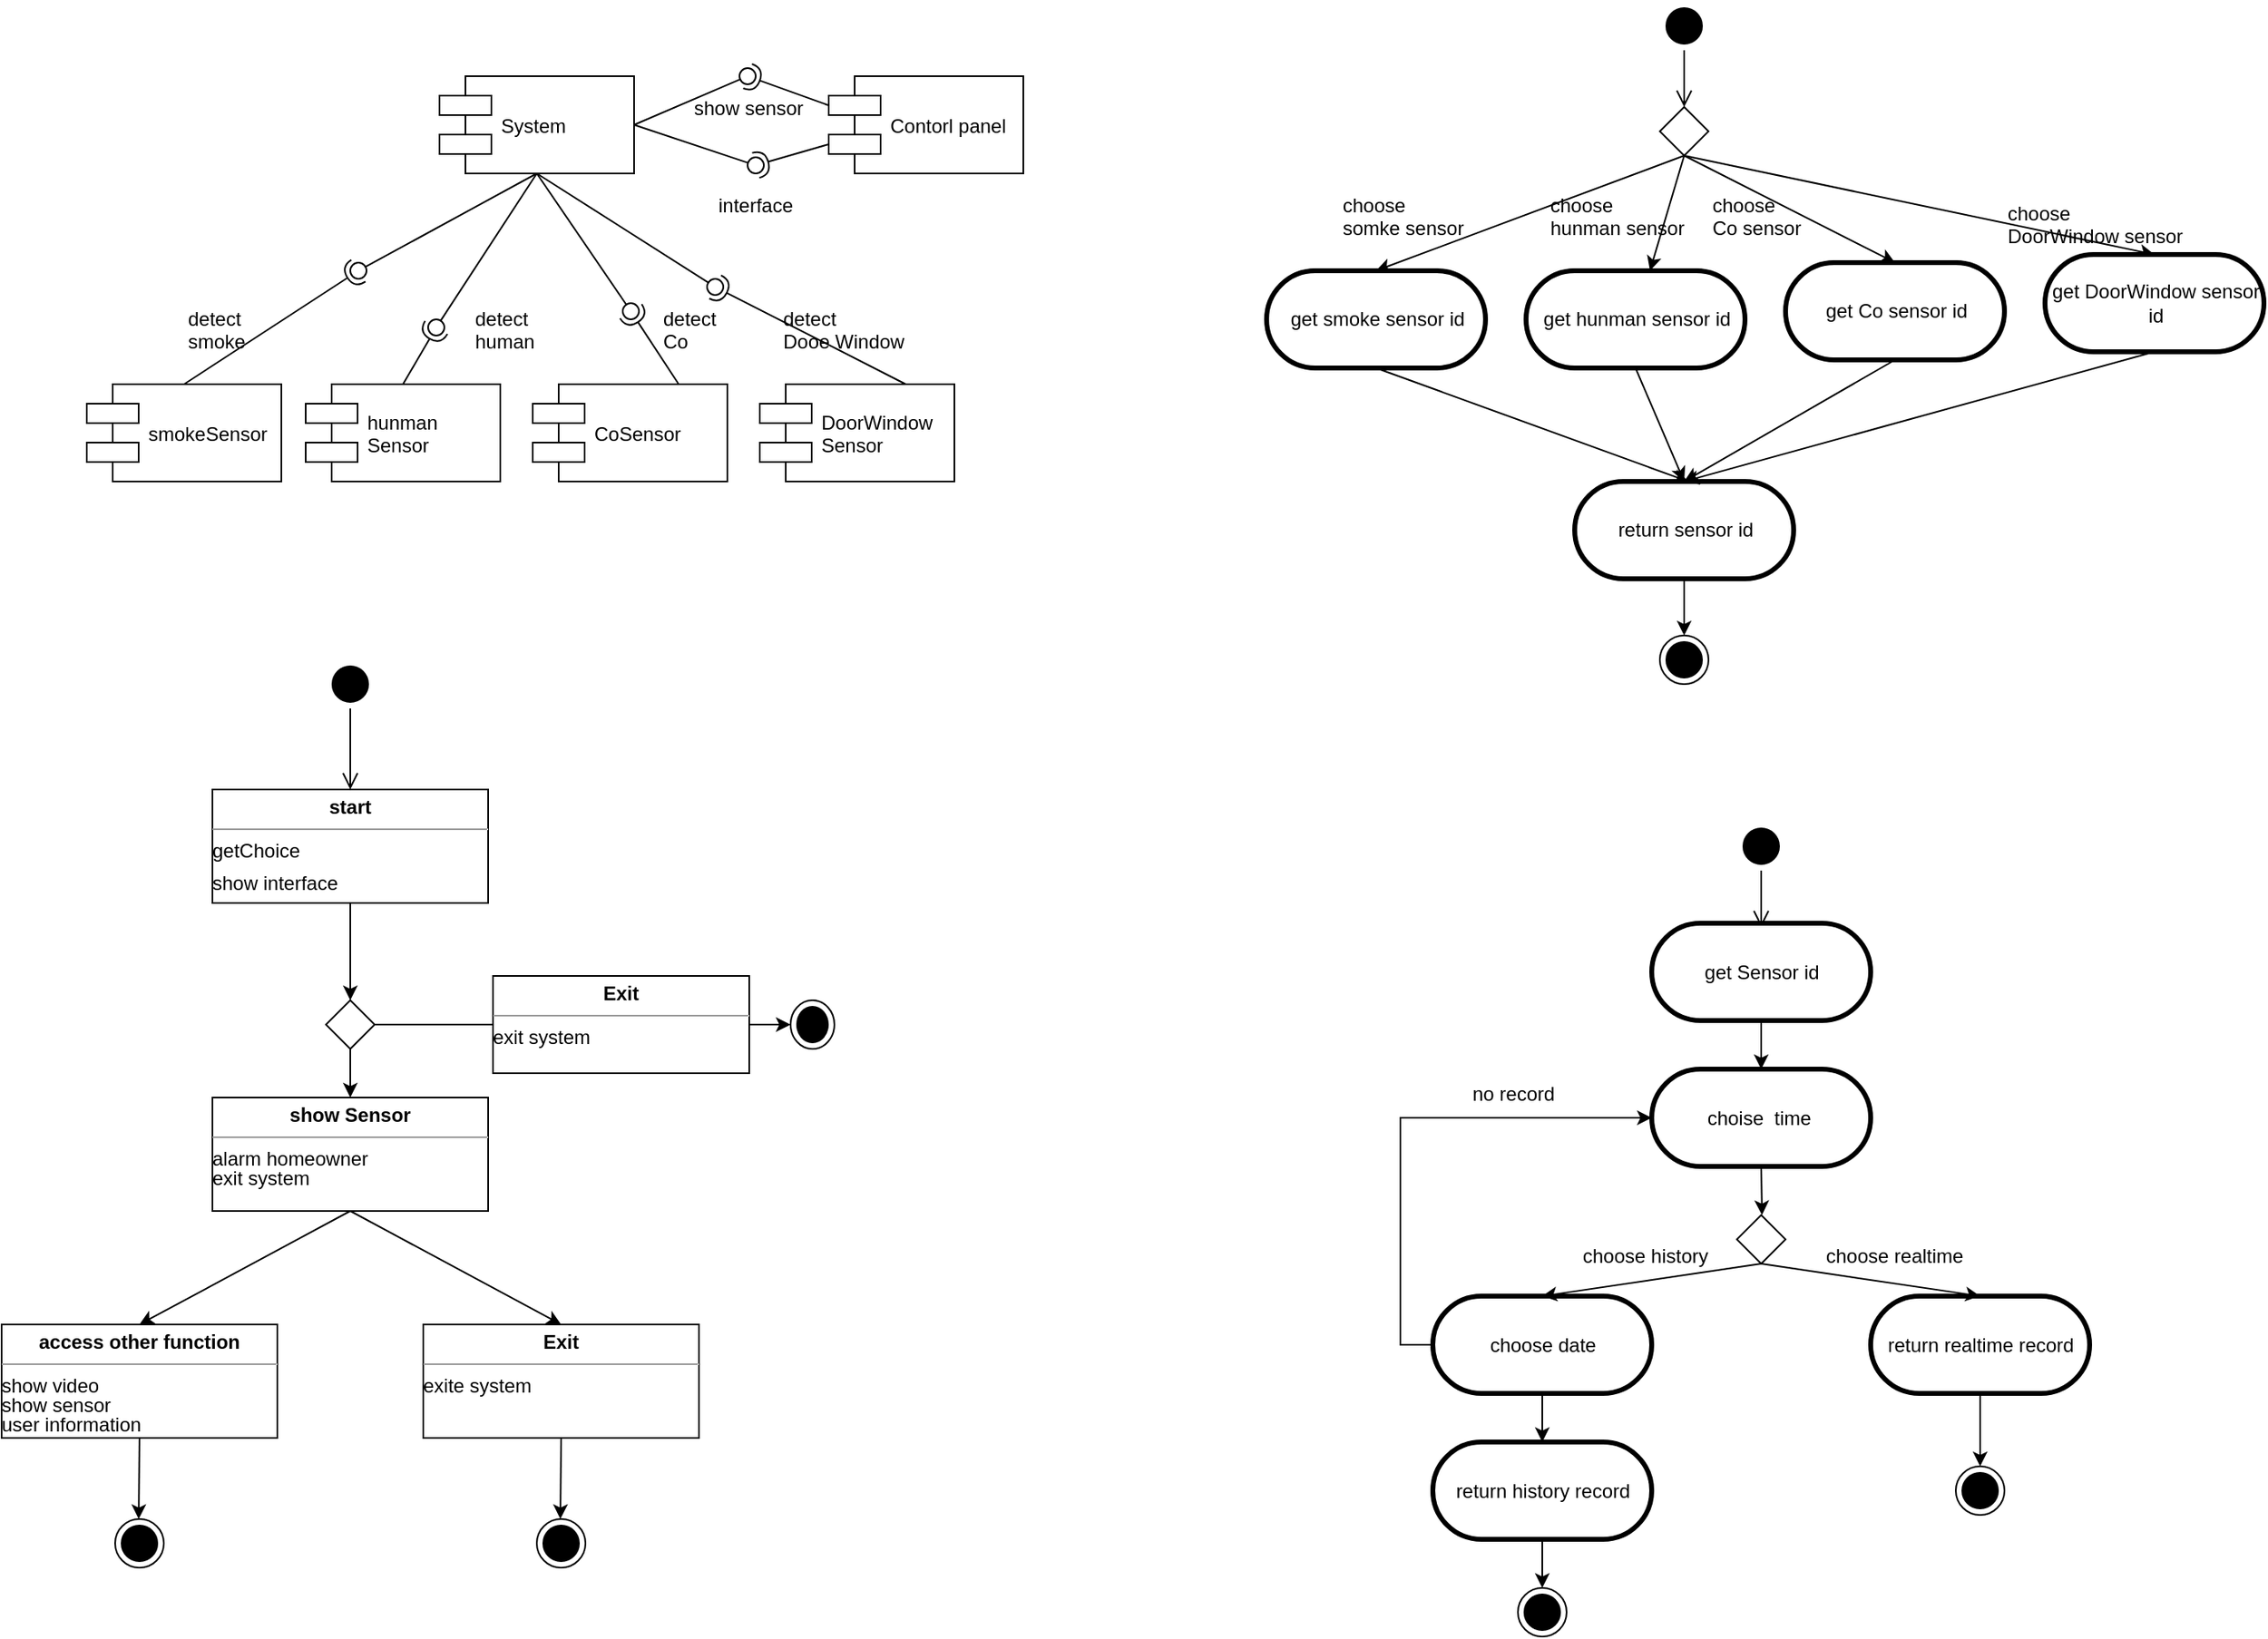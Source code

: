 <mxfile version="12.2.2" type="device" pages="1"><diagram id="NU9MHSU2YvGPrvCOgpOS" name="第 1 页"><mxGraphModel dx="1472" dy="1110" grid="1" gridSize="10" guides="1" tooltips="1" connect="1" arrows="1" fold="1" page="1" pageScale="1" pageWidth="1920" pageHeight="1200" math="0" shadow="0"><root><mxCell id="0"/><mxCell id="1" parent="0"/><mxCell id="4DEtEBOKNxuaFxCHS_dj-1" value="System " style="shape=component;align=left;spacingLeft=36;" vertex="1" parent="1"><mxGeometry x="300" y="120" width="120" height="60" as="geometry"/></mxCell><mxCell id="4DEtEBOKNxuaFxCHS_dj-2" value="Contorl panel" style="shape=component;align=left;spacingLeft=36;" vertex="1" parent="1"><mxGeometry x="540" y="120" width="120" height="60" as="geometry"/></mxCell><mxCell id="4DEtEBOKNxuaFxCHS_dj-5" value="" style="rounded=0;orthogonalLoop=1;jettySize=auto;html=1;endArrow=none;endFill=0;exitX=1;exitY=0.5;exitDx=0;exitDy=0;" edge="1" parent="1" source="4DEtEBOKNxuaFxCHS_dj-1" target="4DEtEBOKNxuaFxCHS_dj-7"><mxGeometry relative="1" as="geometry"><mxPoint x="470" y="120" as="sourcePoint"/></mxGeometry></mxCell><mxCell id="4DEtEBOKNxuaFxCHS_dj-6" value="" style="rounded=0;orthogonalLoop=1;jettySize=auto;html=1;endArrow=halfCircle;endFill=0;entryX=0.5;entryY=0.5;entryDx=0;entryDy=0;endSize=6;strokeWidth=1;exitX=0;exitY=0.3;exitDx=0;exitDy=0;" edge="1" parent="1" source="4DEtEBOKNxuaFxCHS_dj-2" target="4DEtEBOKNxuaFxCHS_dj-7"><mxGeometry relative="1" as="geometry"><mxPoint x="510" y="120" as="sourcePoint"/></mxGeometry></mxCell><mxCell id="4DEtEBOKNxuaFxCHS_dj-7" value="" style="ellipse;whiteSpace=wrap;html=1;fontFamily=Helvetica;fontSize=12;fontColor=#000000;align=center;strokeColor=#000000;fillColor=#ffffff;points=[];aspect=fixed;resizable=0;" vertex="1" parent="1"><mxGeometry x="485" y="115" width="10" height="10" as="geometry"/></mxCell><mxCell id="4DEtEBOKNxuaFxCHS_dj-8" value="show sensor&lt;br&gt;" style="text;html=1;resizable=0;points=[];autosize=1;align=left;verticalAlign=top;spacingTop=-4;" vertex="1" parent="1"><mxGeometry x="455" y="130" width="80" height="20" as="geometry"/></mxCell><mxCell id="4DEtEBOKNxuaFxCHS_dj-9" value="" style="rounded=0;orthogonalLoop=1;jettySize=auto;html=1;endArrow=none;endFill=0;exitX=1;exitY=0.5;exitDx=0;exitDy=0;" edge="1" parent="1" source="4DEtEBOKNxuaFxCHS_dj-1" target="4DEtEBOKNxuaFxCHS_dj-11"><mxGeometry relative="1" as="geometry"><mxPoint x="475" y="175" as="sourcePoint"/></mxGeometry></mxCell><mxCell id="4DEtEBOKNxuaFxCHS_dj-10" value="" style="rounded=0;orthogonalLoop=1;jettySize=auto;html=1;endArrow=halfCircle;endFill=0;entryX=0.5;entryY=0.5;entryDx=0;entryDy=0;endSize=6;strokeWidth=1;exitX=0;exitY=0.7;exitDx=0;exitDy=0;" edge="1" parent="1" source="4DEtEBOKNxuaFxCHS_dj-2" target="4DEtEBOKNxuaFxCHS_dj-11"><mxGeometry relative="1" as="geometry"><mxPoint x="515" y="175" as="sourcePoint"/></mxGeometry></mxCell><mxCell id="4DEtEBOKNxuaFxCHS_dj-11" value="" style="ellipse;whiteSpace=wrap;html=1;fontFamily=Helvetica;fontSize=12;fontColor=#000000;align=center;strokeColor=#000000;fillColor=#ffffff;points=[];aspect=fixed;resizable=0;" vertex="1" parent="1"><mxGeometry x="490" y="170" width="10" height="10" as="geometry"/></mxCell><mxCell id="4DEtEBOKNxuaFxCHS_dj-12" value="interface&amp;nbsp;" style="text;html=1;resizable=0;points=[];autosize=1;align=left;verticalAlign=top;spacingTop=-4;" vertex="1" parent="1"><mxGeometry x="470" y="190" width="60" height="20" as="geometry"/></mxCell><mxCell id="4DEtEBOKNxuaFxCHS_dj-13" value="" style="rounded=0;orthogonalLoop=1;jettySize=auto;html=1;endArrow=none;endFill=0;exitX=0.5;exitY=1;exitDx=0;exitDy=0;" edge="1" parent="1" source="4DEtEBOKNxuaFxCHS_dj-1" target="4DEtEBOKNxuaFxCHS_dj-15"><mxGeometry relative="1" as="geometry"><mxPoint x="450" y="250" as="sourcePoint"/></mxGeometry></mxCell><mxCell id="4DEtEBOKNxuaFxCHS_dj-14" value="" style="rounded=0;orthogonalLoop=1;jettySize=auto;html=1;endArrow=halfCircle;endFill=0;entryX=0.5;entryY=0.5;entryDx=0;entryDy=0;endSize=6;strokeWidth=1;exitX=0.75;exitY=0;exitDx=0;exitDy=0;" edge="1" parent="1" source="4DEtEBOKNxuaFxCHS_dj-21" target="4DEtEBOKNxuaFxCHS_dj-15"><mxGeometry relative="1" as="geometry"><mxPoint x="470" y="290" as="sourcePoint"/></mxGeometry></mxCell><mxCell id="4DEtEBOKNxuaFxCHS_dj-15" value="" style="ellipse;whiteSpace=wrap;html=1;fontFamily=Helvetica;fontSize=12;fontColor=#000000;align=center;strokeColor=#000000;fillColor=#ffffff;points=[];aspect=fixed;resizable=0;" vertex="1" parent="1"><mxGeometry x="465" y="245" width="10" height="10" as="geometry"/></mxCell><mxCell id="4DEtEBOKNxuaFxCHS_dj-16" value="" style="rounded=0;orthogonalLoop=1;jettySize=auto;html=1;endArrow=none;endFill=0;" edge="1" parent="1" target="4DEtEBOKNxuaFxCHS_dj-18"><mxGeometry relative="1" as="geometry"><mxPoint x="360" y="180" as="sourcePoint"/></mxGeometry></mxCell><mxCell id="4DEtEBOKNxuaFxCHS_dj-17" value="" style="rounded=0;orthogonalLoop=1;jettySize=auto;html=1;endArrow=halfCircle;endFill=0;entryX=0.5;entryY=0.5;entryDx=0;entryDy=0;endSize=6;strokeWidth=1;exitX=0.5;exitY=0;exitDx=0;exitDy=0;" edge="1" parent="1" source="4DEtEBOKNxuaFxCHS_dj-23" target="4DEtEBOKNxuaFxCHS_dj-18"><mxGeometry relative="1" as="geometry"><mxPoint x="250" y="290" as="sourcePoint"/></mxGeometry></mxCell><mxCell id="4DEtEBOKNxuaFxCHS_dj-18" value="" style="ellipse;whiteSpace=wrap;html=1;fontFamily=Helvetica;fontSize=12;fontColor=#000000;align=center;strokeColor=#000000;fillColor=#ffffff;points=[];aspect=fixed;resizable=0;" vertex="1" parent="1"><mxGeometry x="245" y="235" width="10" height="10" as="geometry"/></mxCell><mxCell id="4DEtEBOKNxuaFxCHS_dj-21" value="DoorWindow&#10;Sensor" style="shape=component;align=left;spacingLeft=36;" vertex="1" parent="1"><mxGeometry x="497.5" y="310" width="120" height="60" as="geometry"/></mxCell><mxCell id="4DEtEBOKNxuaFxCHS_dj-22" value="CoSensor" style="shape=component;align=left;spacingLeft=36;" vertex="1" parent="1"><mxGeometry x="357.5" y="310" width="120" height="60" as="geometry"/></mxCell><mxCell id="4DEtEBOKNxuaFxCHS_dj-23" value="smokeSensor" style="shape=component;align=left;spacingLeft=36;" vertex="1" parent="1"><mxGeometry x="82.5" y="310" width="120" height="60" as="geometry"/></mxCell><mxCell id="4DEtEBOKNxuaFxCHS_dj-24" value="hunman&#10;Sensor" style="shape=component;align=left;spacingLeft=36;" vertex="1" parent="1"><mxGeometry x="217.5" y="310" width="120" height="60" as="geometry"/></mxCell><mxCell id="4DEtEBOKNxuaFxCHS_dj-33" value="detect &lt;br&gt;smoke" style="text;html=1;resizable=0;points=[];autosize=1;align=left;verticalAlign=top;spacingTop=-4;" vertex="1" parent="1"><mxGeometry x="142.5" y="260" width="50" height="30" as="geometry"/></mxCell><mxCell id="4DEtEBOKNxuaFxCHS_dj-42" value="detect &lt;br&gt;Dooe Window&lt;span style=&quot;color: rgba(0 , 0 , 0 , 0) ; font-family: &amp;#34;helvetica&amp;#34; , &amp;#34;arial&amp;#34; , sans-serif ; font-size: 0px&quot;&gt;%3CmxGraphModel%3E%3Croot%3E%3CmxCell%20id%3D%220%22%2F%3E%3CmxCell%20id%3D%221%22%20parent%3D%220%22%2F%3E%3CmxCell%20id%3D%222%22%20value%3D%22detect%20%26lt%3Bbr%26gt%3BCO%22%20style%3D%22text%3Bhtml%3D1%3Bresizable%3D0%3Bpoints%3D%5B%5D%3Bautosize%3D1%3Balign%3Dleft%3BverticalAlign%3Dtop%3BspacingTop%3D-4%3B%22%20vertex%3D%221%22%20parent%3D%221%22%3E%3CmxGeometry%20x%3D%22385%22%20y%3D%22235%22%20width%3D%2250%22%20height%3D%2230%22%20as%3D%22geometry%22%2F%3E%3C%2FmxCell%3E%3C%2Froot%3E%3C%2FmxGraphModel%3E&lt;/span&gt;" style="text;html=1;resizable=0;points=[];autosize=1;align=left;verticalAlign=top;spacingTop=-4;" vertex="1" parent="1"><mxGeometry x="510" y="260" width="90" height="30" as="geometry"/></mxCell><mxCell id="4DEtEBOKNxuaFxCHS_dj-48" value="" style="rounded=0;orthogonalLoop=1;jettySize=auto;html=1;endArrow=none;endFill=0;" edge="1" target="4DEtEBOKNxuaFxCHS_dj-50" parent="1"><mxGeometry relative="1" as="geometry"><mxPoint x="360" y="180" as="sourcePoint"/></mxGeometry></mxCell><mxCell id="4DEtEBOKNxuaFxCHS_dj-49" value="" style="rounded=0;orthogonalLoop=1;jettySize=auto;html=1;endArrow=halfCircle;endFill=0;entryX=0.5;entryY=0.5;entryDx=0;entryDy=0;endSize=6;strokeWidth=1;exitX=0.75;exitY=0;exitDx=0;exitDy=0;" edge="1" target="4DEtEBOKNxuaFxCHS_dj-50" parent="1" source="4DEtEBOKNxuaFxCHS_dj-22"><mxGeometry relative="1" as="geometry"><mxPoint x="438" y="265" as="sourcePoint"/></mxGeometry></mxCell><mxCell id="4DEtEBOKNxuaFxCHS_dj-50" value="" style="ellipse;whiteSpace=wrap;html=1;fontFamily=Helvetica;fontSize=12;fontColor=#000000;align=center;strokeColor=#000000;fillColor=#ffffff;points=[];aspect=fixed;resizable=0;" vertex="1" parent="1"><mxGeometry x="413" y="260" width="10" height="10" as="geometry"/></mxCell><mxCell id="4DEtEBOKNxuaFxCHS_dj-51" value="detect &lt;br&gt;Co" style="text;html=1;resizable=0;points=[];autosize=1;align=left;verticalAlign=top;spacingTop=-4;" vertex="1" parent="1"><mxGeometry x="435.5" y="260" width="50" height="30" as="geometry"/></mxCell><mxCell id="4DEtEBOKNxuaFxCHS_dj-53" value="" style="rounded=0;orthogonalLoop=1;jettySize=auto;html=1;endArrow=none;endFill=0;" edge="1" target="4DEtEBOKNxuaFxCHS_dj-55" parent="1"><mxGeometry relative="1" as="geometry"><mxPoint x="360" y="180" as="sourcePoint"/></mxGeometry></mxCell><mxCell id="4DEtEBOKNxuaFxCHS_dj-54" value="" style="rounded=0;orthogonalLoop=1;jettySize=auto;html=1;endArrow=halfCircle;endFill=0;entryX=0.5;entryY=0.5;entryDx=0;entryDy=0;endSize=6;strokeWidth=1;exitX=0.5;exitY=0;exitDx=0;exitDy=0;" edge="1" target="4DEtEBOKNxuaFxCHS_dj-55" parent="1" source="4DEtEBOKNxuaFxCHS_dj-24"><mxGeometry relative="1" as="geometry"><mxPoint x="318" y="275" as="sourcePoint"/></mxGeometry></mxCell><mxCell id="4DEtEBOKNxuaFxCHS_dj-55" value="" style="ellipse;whiteSpace=wrap;html=1;fontFamily=Helvetica;fontSize=12;fontColor=#000000;align=center;strokeColor=#000000;fillColor=#ffffff;points=[];aspect=fixed;resizable=0;" vertex="1" parent="1"><mxGeometry x="293" y="270" width="10" height="10" as="geometry"/></mxCell><mxCell id="4DEtEBOKNxuaFxCHS_dj-56" value="detect&lt;br&gt;human&lt;br&gt;" style="text;html=1;resizable=0;points=[];autosize=1;align=left;verticalAlign=top;spacingTop=-4;" vertex="1" parent="1"><mxGeometry x="320" y="260" width="50" height="30" as="geometry"/></mxCell><mxCell id="4DEtEBOKNxuaFxCHS_dj-57" value="" style="ellipse;html=1;shape=startState;fillColor=#000000;strokeColor=#000000;strokeWidth=1;" vertex="1" parent="1"><mxGeometry x="230" y="480" width="30" height="30" as="geometry"/></mxCell><mxCell id="4DEtEBOKNxuaFxCHS_dj-58" value="" style="html=1;verticalAlign=bottom;endArrow=open;endSize=8;strokeColor=#000000;entryX=0.5;entryY=0;entryDx=0;entryDy=0;strokeWidth=1;" edge="1" parent="1" source="4DEtEBOKNxuaFxCHS_dj-57" target="4DEtEBOKNxuaFxCHS_dj-60"><mxGeometry relative="1" as="geometry"><mxPoint x="240" y="560" as="targetPoint"/></mxGeometry></mxCell><mxCell id="4DEtEBOKNxuaFxCHS_dj-59" style="orthogonalLoop=1;jettySize=auto;html=1;exitX=0.5;exitY=1;exitDx=0;exitDy=0;entryX=0.5;entryY=0;entryDx=0;entryDy=0;entryPerimeter=0;strokeColor=#000000;strokeWidth=1;" edge="1" parent="1" source="4DEtEBOKNxuaFxCHS_dj-60" target="4DEtEBOKNxuaFxCHS_dj-63"><mxGeometry relative="1" as="geometry"/></mxCell><mxCell id="4DEtEBOKNxuaFxCHS_dj-60" value="&lt;p style=&quot;margin: 0px ; margin-top: 4px ; text-align: center&quot;&gt;&lt;b&gt;start&lt;/b&gt;&lt;/p&gt;&lt;hr size=&quot;1&quot;&gt;&lt;div style=&quot;height: 2px&quot;&gt;getChoice&lt;/div&gt;&lt;div style=&quot;height: 2px&quot;&gt;&lt;br&gt;&lt;/div&gt;&lt;div style=&quot;height: 2px&quot;&gt;&lt;br&gt;&lt;/div&gt;&lt;div style=&quot;height: 2px&quot;&gt;&lt;br&gt;&lt;/div&gt;&lt;div style=&quot;height: 2px&quot;&gt;&lt;br&gt;&lt;/div&gt;&lt;div style=&quot;height: 2px&quot;&gt;&lt;br&gt;&lt;/div&gt;&lt;div style=&quot;height: 2px&quot;&gt;&lt;br&gt;&lt;/div&gt;&lt;div style=&quot;height: 2px&quot;&gt;&lt;br&gt;&lt;/div&gt;&lt;div style=&quot;height: 2px&quot;&gt;&lt;br&gt;&lt;/div&gt;&lt;div style=&quot;height: 2px&quot;&gt;&lt;br&gt;&lt;/div&gt;&lt;div style=&quot;height: 2px&quot;&gt;show interface&lt;/div&gt;" style="verticalAlign=top;align=left;overflow=fill;fontSize=12;fontFamily=Helvetica;html=1;strokeColor=#000000;strokeWidth=1;" vertex="1" parent="1"><mxGeometry x="160" y="560" width="170" height="70" as="geometry"/></mxCell><mxCell id="4DEtEBOKNxuaFxCHS_dj-61" style="edgeStyle=none;orthogonalLoop=1;jettySize=auto;html=1;exitX=0.5;exitY=1;exitDx=0;exitDy=0;exitPerimeter=0;entryX=0.5;entryY=0;entryDx=0;entryDy=0;strokeColor=#000000;strokeWidth=1;" edge="1" parent="1" source="4DEtEBOKNxuaFxCHS_dj-63" target="4DEtEBOKNxuaFxCHS_dj-66"><mxGeometry relative="1" as="geometry"/></mxCell><mxCell id="4DEtEBOKNxuaFxCHS_dj-62" style="edgeStyle=none;orthogonalLoop=1;jettySize=auto;html=1;exitX=1;exitY=0.5;exitDx=0;exitDy=0;exitPerimeter=0;strokeColor=#000000;strokeWidth=1;" edge="1" parent="1" source="4DEtEBOKNxuaFxCHS_dj-63"><mxGeometry relative="1" as="geometry"><mxPoint x="400" y="705" as="targetPoint"/></mxGeometry></mxCell><mxCell id="4DEtEBOKNxuaFxCHS_dj-63" value="" style="strokeWidth=1;html=1;shape=mxgraph.flowchart.decision;whiteSpace=wrap;" vertex="1" parent="1"><mxGeometry x="230" y="690" width="30" height="30" as="geometry"/></mxCell><mxCell id="4DEtEBOKNxuaFxCHS_dj-64" style="rounded=0;orthogonalLoop=1;jettySize=auto;html=1;exitX=0.5;exitY=1;exitDx=0;exitDy=0;entryX=0.5;entryY=0;entryDx=0;entryDy=0;" edge="1" parent="1" source="4DEtEBOKNxuaFxCHS_dj-66" target="4DEtEBOKNxuaFxCHS_dj-72"><mxGeometry relative="1" as="geometry"/></mxCell><mxCell id="4DEtEBOKNxuaFxCHS_dj-65" style="edgeStyle=none;rounded=0;orthogonalLoop=1;jettySize=auto;html=1;exitX=0.5;exitY=1;exitDx=0;exitDy=0;entryX=0.5;entryY=0;entryDx=0;entryDy=0;" edge="1" parent="1" source="4DEtEBOKNxuaFxCHS_dj-66" target="4DEtEBOKNxuaFxCHS_dj-75"><mxGeometry relative="1" as="geometry"/></mxCell><mxCell id="4DEtEBOKNxuaFxCHS_dj-66" value="&lt;p style=&quot;margin: 0px ; margin-top: 4px ; text-align: center&quot;&gt;&lt;b&gt;show Sensor&lt;/b&gt;&lt;/p&gt;&lt;hr size=&quot;1&quot;&gt;&lt;div style=&quot;height: 2px&quot;&gt;alarm homeowner&lt;/div&gt;&lt;div style=&quot;height: 2px&quot;&gt;&lt;br&gt;&lt;/div&gt;&lt;div style=&quot;height: 2px&quot;&gt;&lt;br&gt;&lt;/div&gt;&lt;div style=&quot;height: 2px&quot;&gt;&lt;br&gt;&lt;/div&gt;&lt;div style=&quot;height: 2px&quot;&gt;&lt;br&gt;&lt;/div&gt;&lt;div style=&quot;height: 2px&quot;&gt;&lt;br&gt;&lt;/div&gt;&lt;div style=&quot;height: 2px&quot;&gt;exit system&lt;/div&gt;&lt;div style=&quot;height: 2px&quot;&gt;&lt;br&gt;&lt;/div&gt;" style="verticalAlign=top;align=left;overflow=fill;fontSize=12;fontFamily=Helvetica;html=1;strokeColor=#000000;strokeWidth=1;" vertex="1" parent="1"><mxGeometry x="160" y="750" width="170" height="70" as="geometry"/></mxCell><mxCell id="4DEtEBOKNxuaFxCHS_dj-67" style="edgeStyle=none;orthogonalLoop=1;jettySize=auto;html=1;exitX=1;exitY=0.5;exitDx=0;exitDy=0;entryX=0;entryY=0.5;entryDx=0;entryDy=0;strokeColor=#000000;strokeWidth=1;" edge="1" parent="1" source="4DEtEBOKNxuaFxCHS_dj-68" target="4DEtEBOKNxuaFxCHS_dj-70"><mxGeometry relative="1" as="geometry"/></mxCell><mxCell id="4DEtEBOKNxuaFxCHS_dj-68" value="&lt;p style=&quot;margin: 0px ; margin-top: 4px ; text-align: center&quot;&gt;&lt;b&gt;Exit&lt;/b&gt;&lt;/p&gt;&lt;hr size=&quot;1&quot;&gt;&lt;div style=&quot;height: 2px&quot;&gt;exit system&lt;/div&gt;&lt;div style=&quot;height: 2px&quot;&gt;&lt;br&gt;&lt;/div&gt;&lt;div style=&quot;height: 2px&quot;&gt;&lt;br&gt;&lt;/div&gt;&lt;div style=&quot;height: 2px&quot;&gt;&lt;br&gt;&lt;/div&gt;" style="verticalAlign=top;align=left;overflow=fill;fontSize=12;fontFamily=Helvetica;html=1;strokeColor=#000000;strokeWidth=1;" vertex="1" parent="1"><mxGeometry x="333" y="675" width="158" height="60" as="geometry"/></mxCell><mxCell id="4DEtEBOKNxuaFxCHS_dj-69" style="edgeStyle=none;orthogonalLoop=1;jettySize=auto;html=1;exitX=0.5;exitY=1;exitDx=0;exitDy=0;strokeColor=#000000;strokeWidth=1;" edge="1" parent="1" source="4DEtEBOKNxuaFxCHS_dj-66" target="4DEtEBOKNxuaFxCHS_dj-66"><mxGeometry relative="1" as="geometry"/></mxCell><mxCell id="4DEtEBOKNxuaFxCHS_dj-70" value="" style="ellipse;html=1;shape=endState;fillColor=#000000;strokeColor=#000000;" vertex="1" parent="1"><mxGeometry x="516.5" y="690" width="27" height="30" as="geometry"/></mxCell><mxCell id="4DEtEBOKNxuaFxCHS_dj-71" style="edgeStyle=none;orthogonalLoop=1;jettySize=auto;html=1;exitX=0.5;exitY=1;exitDx=0;exitDy=0;strokeColor=#000000;strokeWidth=1;" edge="1" parent="1" source="4DEtEBOKNxuaFxCHS_dj-72"><mxGeometry relative="1" as="geometry"><mxPoint x="114.529" y="1010.0" as="targetPoint"/></mxGeometry></mxCell><mxCell id="4DEtEBOKNxuaFxCHS_dj-72" value="&lt;p style=&quot;margin: 0px ; margin-top: 4px ; text-align: center&quot;&gt;&lt;b&gt;access other function&lt;/b&gt;&lt;/p&gt;&lt;hr size=&quot;1&quot;&gt;&lt;div style=&quot;height: 2px&quot;&gt;show video&lt;/div&gt;&lt;div style=&quot;height: 2px&quot;&gt;&lt;br&gt;&lt;/div&gt;&lt;div style=&quot;height: 2px&quot;&gt;&lt;br&gt;&lt;/div&gt;&lt;div style=&quot;height: 2px&quot;&gt;&lt;br&gt;&lt;/div&gt;&lt;div style=&quot;height: 2px&quot;&gt;&lt;br&gt;&lt;/div&gt;&lt;div style=&quot;height: 2px&quot;&gt;&lt;br&gt;&lt;/div&gt;&lt;div style=&quot;height: 2px&quot;&gt;show sensor&lt;/div&gt;&lt;div style=&quot;height: 2px&quot;&gt;&lt;br&gt;&lt;/div&gt;&lt;div style=&quot;height: 2px&quot;&gt;&lt;br&gt;&lt;/div&gt;&lt;div style=&quot;height: 2px&quot;&gt;&lt;br&gt;&lt;/div&gt;&lt;div style=&quot;height: 2px&quot;&gt;&lt;br&gt;&lt;/div&gt;&lt;div style=&quot;height: 2px&quot;&gt;&lt;br&gt;&lt;/div&gt;&lt;div style=&quot;height: 2px&quot;&gt;user information&lt;/div&gt;" style="verticalAlign=top;align=left;overflow=fill;fontSize=12;fontFamily=Helvetica;html=1;strokeColor=#000000;strokeWidth=1;" vertex="1" parent="1"><mxGeometry x="30" y="890" width="170" height="70" as="geometry"/></mxCell><mxCell id="4DEtEBOKNxuaFxCHS_dj-73" value="" style="ellipse;html=1;shape=endState;fillColor=#000000;strokeColor=#000000;" vertex="1" parent="1"><mxGeometry x="100" y="1010" width="30" height="30" as="geometry"/></mxCell><mxCell id="4DEtEBOKNxuaFxCHS_dj-74" style="edgeStyle=none;orthogonalLoop=1;jettySize=auto;html=1;exitX=0.5;exitY=1;exitDx=0;exitDy=0;strokeColor=#000000;strokeWidth=1;" edge="1" parent="1" source="4DEtEBOKNxuaFxCHS_dj-75"><mxGeometry relative="1" as="geometry"><mxPoint x="374.529" y="1010.0" as="targetPoint"/></mxGeometry></mxCell><mxCell id="4DEtEBOKNxuaFxCHS_dj-75" value="&lt;p style=&quot;margin: 0px ; margin-top: 4px ; text-align: center&quot;&gt;&lt;b&gt;Exit&lt;/b&gt;&lt;/p&gt;&lt;hr size=&quot;1&quot;&gt;&lt;div style=&quot;height: 2px&quot;&gt;exite system&lt;/div&gt;&lt;div style=&quot;height: 2px&quot;&gt;&lt;br&gt;&lt;/div&gt;&lt;div style=&quot;height: 2px&quot;&gt;&lt;br&gt;&lt;/div&gt;&lt;div style=&quot;height: 2px&quot;&gt;&lt;br&gt;&lt;/div&gt;&lt;div style=&quot;height: 2px&quot;&gt;&lt;br&gt;&lt;/div&gt;" style="verticalAlign=top;align=left;overflow=fill;fontSize=12;fontFamily=Helvetica;html=1;strokeColor=#000000;strokeWidth=1;" vertex="1" parent="1"><mxGeometry x="290" y="890" width="170" height="70" as="geometry"/></mxCell><mxCell id="4DEtEBOKNxuaFxCHS_dj-76" value="" style="ellipse;html=1;shape=endState;fillColor=#000000;strokeColor=#000000;" vertex="1" parent="1"><mxGeometry x="360" y="1010" width="30" height="30" as="geometry"/></mxCell><mxCell id="4DEtEBOKNxuaFxCHS_dj-77" value="" style="ellipse;html=1;shape=startState;fillColor=#000000;strokeColor=#000000;strokeWidth=1;" vertex="1" parent="1"><mxGeometry x="1052.5" y="74" width="30" height="30" as="geometry"/></mxCell><mxCell id="4DEtEBOKNxuaFxCHS_dj-78" value="" style="html=1;verticalAlign=bottom;endArrow=open;endSize=8;strokeColor=#000000;strokeWidth=1;entryX=0.5;entryY=0.5;entryDx=0;entryDy=-30;entryPerimeter=0;" edge="1" parent="1" source="4DEtEBOKNxuaFxCHS_dj-77"><mxGeometry relative="1" as="geometry"><mxPoint x="1067.5" y="139" as="targetPoint"/></mxGeometry></mxCell><mxCell id="4DEtEBOKNxuaFxCHS_dj-88" style="rounded=0;orthogonalLoop=1;jettySize=auto;html=1;exitX=0.5;exitY=1;exitDx=0;exitDy=0;exitPerimeter=0;entryX=0.5;entryY=0.5;entryDx=0;entryDy=-30;entryPerimeter=0;" edge="1" parent="1" source="4DEtEBOKNxuaFxCHS_dj-80" target="4DEtEBOKNxuaFxCHS_dj-84"><mxGeometry relative="1" as="geometry"/></mxCell><mxCell id="4DEtEBOKNxuaFxCHS_dj-89" style="edgeStyle=none;rounded=0;orthogonalLoop=1;jettySize=auto;html=1;exitX=0.5;exitY=1;exitDx=0;exitDy=0;exitPerimeter=0;" edge="1" parent="1" source="4DEtEBOKNxuaFxCHS_dj-80" target="4DEtEBOKNxuaFxCHS_dj-86"><mxGeometry relative="1" as="geometry"/></mxCell><mxCell id="4DEtEBOKNxuaFxCHS_dj-90" style="edgeStyle=none;rounded=0;orthogonalLoop=1;jettySize=auto;html=1;exitX=0.5;exitY=1;exitDx=0;exitDy=0;exitPerimeter=0;entryX=0.5;entryY=0.5;entryDx=0;entryDy=-30;entryPerimeter=0;" edge="1" parent="1" source="4DEtEBOKNxuaFxCHS_dj-80" target="4DEtEBOKNxuaFxCHS_dj-87"><mxGeometry relative="1" as="geometry"/></mxCell><mxCell id="4DEtEBOKNxuaFxCHS_dj-91" style="edgeStyle=none;rounded=0;orthogonalLoop=1;jettySize=auto;html=1;exitX=0.5;exitY=1;exitDx=0;exitDy=0;exitPerimeter=0;entryX=0.5;entryY=0.5;entryDx=0;entryDy=-30;entryPerimeter=0;" edge="1" parent="1" source="4DEtEBOKNxuaFxCHS_dj-80" target="4DEtEBOKNxuaFxCHS_dj-85"><mxGeometry relative="1" as="geometry"/></mxCell><mxCell id="4DEtEBOKNxuaFxCHS_dj-80" value="" style="strokeWidth=1;html=1;shape=mxgraph.flowchart.decision;whiteSpace=wrap;" vertex="1" parent="1"><mxGeometry x="1052.5" y="139" width="30" height="30" as="geometry"/></mxCell><mxCell id="4DEtEBOKNxuaFxCHS_dj-81" value="" style="ellipse;html=1;shape=endState;fillColor=#000000;strokeColor=#000000;" vertex="1" parent="1"><mxGeometry x="1052.5" y="465" width="30" height="30" as="geometry"/></mxCell><mxCell id="4DEtEBOKNxuaFxCHS_dj-82" style="edgeStyle=none;rounded=0;orthogonalLoop=1;jettySize=auto;html=1;exitX=0.5;exitY=0.5;exitDx=0;exitDy=30;exitPerimeter=0;entryX=0.5;entryY=0;entryDx=0;entryDy=0;" edge="1" parent="1" source="4DEtEBOKNxuaFxCHS_dj-83" target="4DEtEBOKNxuaFxCHS_dj-81"><mxGeometry relative="1" as="geometry"/></mxCell><mxCell id="4DEtEBOKNxuaFxCHS_dj-83" value="return sensor id" style="html=1;dashed=0;whitespace=wrap;shape=mxgraph.dfd.start;strokeColor=#000000;strokeWidth=3;" vertex="1" parent="1"><mxGeometry x="1000" y="370" width="135" height="60" as="geometry"/></mxCell><mxCell id="4DEtEBOKNxuaFxCHS_dj-103" style="edgeStyle=none;rounded=0;orthogonalLoop=1;jettySize=auto;html=1;exitX=0.5;exitY=0.5;exitDx=0;exitDy=30;exitPerimeter=0;" edge="1" parent="1" source="4DEtEBOKNxuaFxCHS_dj-84"><mxGeometry relative="1" as="geometry"><mxPoint x="1070" y="370" as="targetPoint"/></mxGeometry></mxCell><mxCell id="4DEtEBOKNxuaFxCHS_dj-84" value="get smoke sensor id" style="html=1;dashed=0;whitespace=wrap;shape=mxgraph.dfd.start;strokeColor=#000000;strokeWidth=3;" vertex="1" parent="1"><mxGeometry x="810" y="240" width="135" height="60" as="geometry"/></mxCell><mxCell id="4DEtEBOKNxuaFxCHS_dj-105" style="edgeStyle=none;rounded=0;orthogonalLoop=1;jettySize=auto;html=1;exitX=0.5;exitY=0.5;exitDx=0;exitDy=30;exitPerimeter=0;entryX=0.5;entryY=0.5;entryDx=0;entryDy=-30;entryPerimeter=0;" edge="1" parent="1" source="4DEtEBOKNxuaFxCHS_dj-85" target="4DEtEBOKNxuaFxCHS_dj-83"><mxGeometry relative="1" as="geometry"/></mxCell><mxCell id="4DEtEBOKNxuaFxCHS_dj-85" value="get DoorWindow sensor &lt;br&gt;id" style="html=1;dashed=0;whitespace=wrap;shape=mxgraph.dfd.start;strokeColor=#000000;strokeWidth=3;" vertex="1" parent="1"><mxGeometry x="1290" y="230" width="135" height="60" as="geometry"/></mxCell><mxCell id="4DEtEBOKNxuaFxCHS_dj-102" style="edgeStyle=none;rounded=0;orthogonalLoop=1;jettySize=auto;html=1;exitX=0.5;exitY=0.5;exitDx=0;exitDy=30;exitPerimeter=0;entryX=0.5;entryY=0.5;entryDx=0;entryDy=-30;entryPerimeter=0;" edge="1" parent="1" source="4DEtEBOKNxuaFxCHS_dj-86" target="4DEtEBOKNxuaFxCHS_dj-83"><mxGeometry relative="1" as="geometry"/></mxCell><mxCell id="4DEtEBOKNxuaFxCHS_dj-86" value="get hunman sensor id" style="html=1;dashed=0;whitespace=wrap;shape=mxgraph.dfd.start;strokeColor=#000000;strokeWidth=3;" vertex="1" parent="1"><mxGeometry x="970" y="240" width="135" height="60" as="geometry"/></mxCell><mxCell id="4DEtEBOKNxuaFxCHS_dj-104" style="edgeStyle=none;rounded=0;orthogonalLoop=1;jettySize=auto;html=1;exitX=0.5;exitY=0.5;exitDx=0;exitDy=30;exitPerimeter=0;entryX=0.5;entryY=0.5;entryDx=0;entryDy=-30;entryPerimeter=0;" edge="1" parent="1" source="4DEtEBOKNxuaFxCHS_dj-87" target="4DEtEBOKNxuaFxCHS_dj-83"><mxGeometry relative="1" as="geometry"/></mxCell><mxCell id="4DEtEBOKNxuaFxCHS_dj-87" value="get Co sensor id" style="html=1;dashed=0;whitespace=wrap;shape=mxgraph.dfd.start;strokeColor=#000000;strokeWidth=3;" vertex="1" parent="1"><mxGeometry x="1130" y="235" width="135" height="60" as="geometry"/></mxCell><mxCell id="4DEtEBOKNxuaFxCHS_dj-92" value="choose &lt;br&gt;somke sensor" style="text;html=1;resizable=0;points=[];autosize=1;align=left;verticalAlign=top;spacingTop=-4;" vertex="1" parent="1"><mxGeometry x="855" y="189.5" width="90" height="30" as="geometry"/></mxCell><mxCell id="4DEtEBOKNxuaFxCHS_dj-93" value="choose &lt;br&gt;hunman sensor" style="text;html=1;resizable=0;points=[];autosize=1;align=left;verticalAlign=top;spacingTop=-4;" vertex="1" parent="1"><mxGeometry x="982.5" y="189.5" width="100" height="30" as="geometry"/></mxCell><mxCell id="4DEtEBOKNxuaFxCHS_dj-95" value="choose &lt;br&gt;Co sensor" style="text;html=1;resizable=0;points=[];autosize=1;align=left;verticalAlign=top;spacingTop=-4;" vertex="1" parent="1"><mxGeometry x="1082.5" y="190" width="70" height="30" as="geometry"/></mxCell><mxCell id="4DEtEBOKNxuaFxCHS_dj-97" value="choose &lt;br&gt;DoorWindow sensor" style="text;html=1;resizable=0;points=[];autosize=1;align=left;verticalAlign=top;spacingTop=-4;" vertex="1" parent="1"><mxGeometry x="1265" y="195" width="120" height="30" as="geometry"/></mxCell><mxCell id="4DEtEBOKNxuaFxCHS_dj-106" value="" style="ellipse;html=1;shape=startState;fillColor=#000000;strokeColor=#000000;strokeWidth=1;" vertex="1" parent="1"><mxGeometry x="1100" y="580" width="30" height="30" as="geometry"/></mxCell><mxCell id="4DEtEBOKNxuaFxCHS_dj-107" value="" style="html=1;verticalAlign=bottom;endArrow=open;endSize=8;strokeColor=#000000;strokeWidth=1;entryX=0.5;entryY=0.5;entryDx=0;entryDy=-30;entryPerimeter=0;" edge="1" parent="1" source="4DEtEBOKNxuaFxCHS_dj-106"><mxGeometry relative="1" as="geometry"><mxPoint x="1115" y="645" as="targetPoint"/></mxGeometry></mxCell><mxCell id="4DEtEBOKNxuaFxCHS_dj-108" value="" style="ellipse;html=1;shape=endState;fillColor=#000000;strokeColor=#000000;" vertex="1" parent="1"><mxGeometry x="965" y="1052.5" width="30" height="30" as="geometry"/></mxCell><mxCell id="4DEtEBOKNxuaFxCHS_dj-109" style="edgeStyle=none;rounded=0;orthogonalLoop=1;jettySize=auto;html=1;exitX=0.5;exitY=0.5;exitDx=0;exitDy=30;exitPerimeter=0;" edge="1" parent="1" source="4DEtEBOKNxuaFxCHS_dj-110" target="4DEtEBOKNxuaFxCHS_dj-112"><mxGeometry relative="1" as="geometry"/></mxCell><mxCell id="4DEtEBOKNxuaFxCHS_dj-110" value="get Sensor id" style="html=1;dashed=0;whitespace=wrap;shape=mxgraph.dfd.start;strokeColor=#000000;strokeWidth=3;" vertex="1" parent="1"><mxGeometry x="1047.5" y="642.5" width="135" height="60" as="geometry"/></mxCell><mxCell id="4DEtEBOKNxuaFxCHS_dj-111" style="edgeStyle=none;rounded=0;orthogonalLoop=1;jettySize=auto;html=1;exitX=0.5;exitY=0.5;exitDx=0;exitDy=30;exitPerimeter=0;" edge="1" parent="1" source="4DEtEBOKNxuaFxCHS_dj-112"><mxGeometry relative="1" as="geometry"><mxPoint x="1115.5" y="822.5" as="targetPoint"/></mxGeometry></mxCell><mxCell id="4DEtEBOKNxuaFxCHS_dj-112" value="choise&amp;nbsp; time&amp;nbsp;" style="html=1;dashed=0;whitespace=wrap;shape=mxgraph.dfd.start;strokeColor=#000000;strokeWidth=3;" vertex="1" parent="1"><mxGeometry x="1047.5" y="732.5" width="135" height="60" as="geometry"/></mxCell><mxCell id="4DEtEBOKNxuaFxCHS_dj-113" style="edgeStyle=orthogonalEdgeStyle;rounded=0;orthogonalLoop=1;jettySize=auto;html=1;exitX=0;exitY=0.5;exitDx=0;exitDy=0;exitPerimeter=0;entryX=0;entryY=0.5;entryDx=0;entryDy=0;entryPerimeter=0;" edge="1" parent="1" source="4DEtEBOKNxuaFxCHS_dj-115" target="4DEtEBOKNxuaFxCHS_dj-112"><mxGeometry relative="1" as="geometry"/></mxCell><mxCell id="4DEtEBOKNxuaFxCHS_dj-114" style="edgeStyle=none;rounded=0;orthogonalLoop=1;jettySize=auto;html=1;exitX=0.5;exitY=0.5;exitDx=0;exitDy=30;exitPerimeter=0;" edge="1" parent="1" source="4DEtEBOKNxuaFxCHS_dj-115" target="4DEtEBOKNxuaFxCHS_dj-125"><mxGeometry relative="1" as="geometry"/></mxCell><mxCell id="4DEtEBOKNxuaFxCHS_dj-115" value="choose date" style="html=1;dashed=0;whitespace=wrap;shape=mxgraph.dfd.start;strokeColor=#000000;strokeWidth=3;" vertex="1" parent="1"><mxGeometry x="912.5" y="872.5" width="135" height="60" as="geometry"/></mxCell><mxCell id="4DEtEBOKNxuaFxCHS_dj-116" style="edgeStyle=none;rounded=0;orthogonalLoop=1;jettySize=auto;html=1;exitX=0.5;exitY=0.5;exitDx=0;exitDy=30;exitPerimeter=0;entryX=0.5;entryY=0;entryDx=0;entryDy=0;" edge="1" parent="1" source="4DEtEBOKNxuaFxCHS_dj-117" target="4DEtEBOKNxuaFxCHS_dj-126"><mxGeometry relative="1" as="geometry"/></mxCell><mxCell id="4DEtEBOKNxuaFxCHS_dj-117" value="return realtime record" style="html=1;dashed=0;whitespace=wrap;shape=mxgraph.dfd.start;strokeColor=#000000;strokeWidth=3;" vertex="1" parent="1"><mxGeometry x="1182.5" y="872.5" width="135" height="60" as="geometry"/></mxCell><mxCell id="4DEtEBOKNxuaFxCHS_dj-118" style="edgeStyle=none;rounded=0;orthogonalLoop=1;jettySize=auto;html=1;exitX=0.5;exitY=1;exitDx=0;exitDy=0;exitPerimeter=0;entryX=0.5;entryY=0.5;entryDx=0;entryDy=-30;entryPerimeter=0;" edge="1" parent="1" source="4DEtEBOKNxuaFxCHS_dj-120" target="4DEtEBOKNxuaFxCHS_dj-115"><mxGeometry relative="1" as="geometry"/></mxCell><mxCell id="4DEtEBOKNxuaFxCHS_dj-119" style="edgeStyle=none;rounded=0;orthogonalLoop=1;jettySize=auto;html=1;exitX=0.5;exitY=1;exitDx=0;exitDy=0;exitPerimeter=0;entryX=0.5;entryY=0.5;entryDx=0;entryDy=-30;entryPerimeter=0;" edge="1" parent="1" source="4DEtEBOKNxuaFxCHS_dj-120" target="4DEtEBOKNxuaFxCHS_dj-117"><mxGeometry relative="1" as="geometry"/></mxCell><mxCell id="4DEtEBOKNxuaFxCHS_dj-120" value="" style="strokeWidth=1;html=1;shape=mxgraph.flowchart.decision;whiteSpace=wrap;" vertex="1" parent="1"><mxGeometry x="1100" y="822.5" width="30" height="30" as="geometry"/></mxCell><mxCell id="4DEtEBOKNxuaFxCHS_dj-121" value="choose history" style="text;html=1;resizable=0;points=[];autosize=1;align=left;verticalAlign=top;spacingTop=-4;" vertex="1" parent="1"><mxGeometry x="1002.5" y="837.5" width="90" height="20" as="geometry"/></mxCell><mxCell id="4DEtEBOKNxuaFxCHS_dj-122" value="choose realtime" style="text;html=1;resizable=0;points=[];autosize=1;align=left;verticalAlign=top;spacingTop=-4;" vertex="1" parent="1"><mxGeometry x="1152.5" y="837.5" width="100" height="20" as="geometry"/></mxCell><mxCell id="4DEtEBOKNxuaFxCHS_dj-123" value="no record" style="text;html=1;resizable=0;points=[];autosize=1;align=left;verticalAlign=top;spacingTop=-4;" vertex="1" parent="1"><mxGeometry x="935" y="737.5" width="70" height="20" as="geometry"/></mxCell><mxCell id="4DEtEBOKNxuaFxCHS_dj-124" style="edgeStyle=none;rounded=0;orthogonalLoop=1;jettySize=auto;html=1;exitX=0.5;exitY=0.5;exitDx=0;exitDy=30;exitPerimeter=0;entryX=0.5;entryY=0;entryDx=0;entryDy=0;" edge="1" parent="1" source="4DEtEBOKNxuaFxCHS_dj-125" target="4DEtEBOKNxuaFxCHS_dj-108"><mxGeometry relative="1" as="geometry"/></mxCell><mxCell id="4DEtEBOKNxuaFxCHS_dj-125" value="return history record" style="html=1;dashed=0;whitespace=wrap;shape=mxgraph.dfd.start;strokeColor=#000000;strokeWidth=3;" vertex="1" parent="1"><mxGeometry x="912.5" y="962.5" width="135" height="60" as="geometry"/></mxCell><mxCell id="4DEtEBOKNxuaFxCHS_dj-126" value="" style="ellipse;html=1;shape=endState;fillColor=#000000;strokeColor=#000000;" vertex="1" parent="1"><mxGeometry x="1235" y="977.5" width="30" height="30" as="geometry"/></mxCell></root></mxGraphModel></diagram></mxfile>